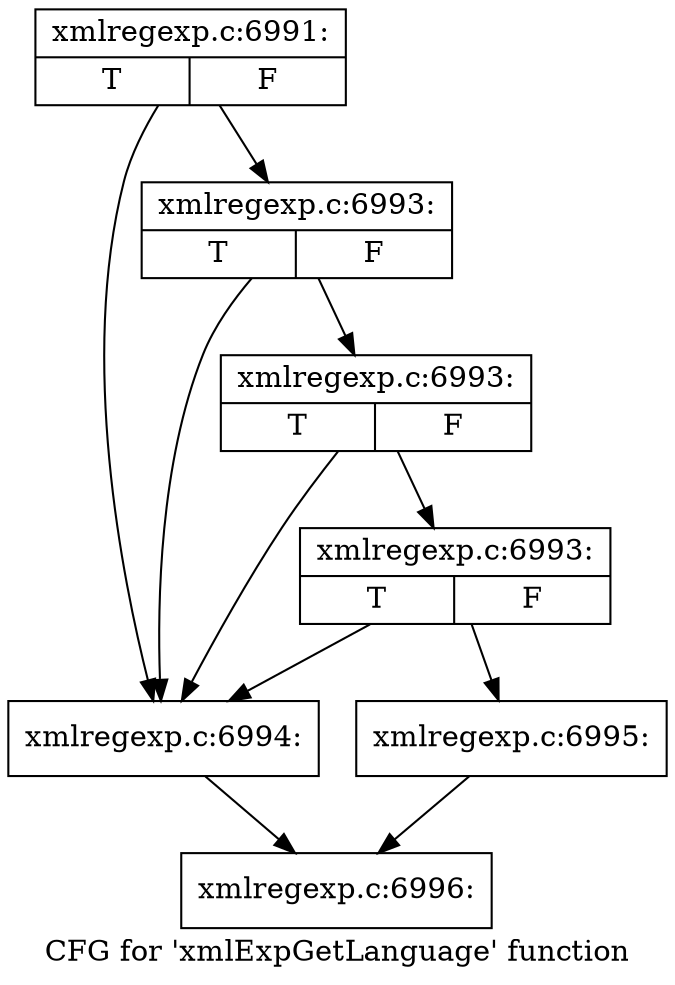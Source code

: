 digraph "CFG for 'xmlExpGetLanguage' function" {
	label="CFG for 'xmlExpGetLanguage' function";

	Node0x419abd0 [shape=record,label="{xmlregexp.c:6991:|{<s0>T|<s1>F}}"];
	Node0x419abd0 -> Node0x419bea0;
	Node0x419abd0 -> Node0x419c040;
	Node0x419c040 [shape=record,label="{xmlregexp.c:6993:|{<s0>T|<s1>F}}"];
	Node0x419c040 -> Node0x419bea0;
	Node0x419c040 -> Node0x419bfc0;
	Node0x419bfc0 [shape=record,label="{xmlregexp.c:6993:|{<s0>T|<s1>F}}"];
	Node0x419bfc0 -> Node0x419bea0;
	Node0x419bfc0 -> Node0x419bf40;
	Node0x419bf40 [shape=record,label="{xmlregexp.c:6993:|{<s0>T|<s1>F}}"];
	Node0x419bf40 -> Node0x419bea0;
	Node0x419bf40 -> Node0x419bef0;
	Node0x419bea0 [shape=record,label="{xmlregexp.c:6994:}"];
	Node0x419bea0 -> Node0x40f0b20;
	Node0x419bef0 [shape=record,label="{xmlregexp.c:6995:}"];
	Node0x419bef0 -> Node0x40f0b20;
	Node0x40f0b20 [shape=record,label="{xmlregexp.c:6996:}"];
}
